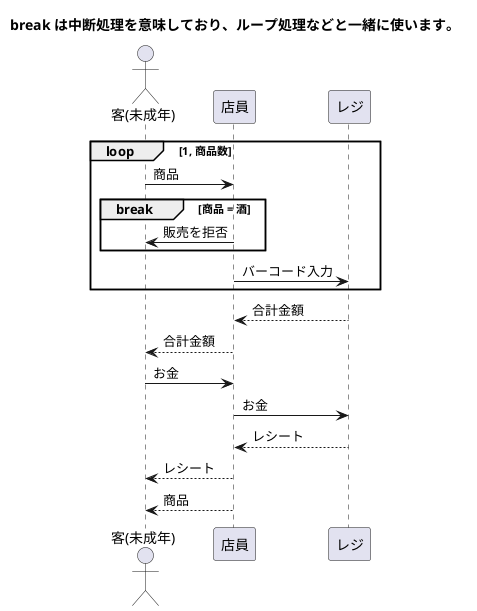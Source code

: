 @startuml{plantuml_seq_cf_break.png}
title break は中断処理を意味しており、ループ処理などと一緒に使います。

actor "客(未成年)" as guest

loop 1, 商品数
  guest -> 店員 : 商品
  break 商品 = 酒
    guest <- 店員 : 販売を拒否
  end
  店員 -> レジ : バーコード入力
end
店員 <-- レジ : 合計金額
guest <-- 店員 : 合計金額
guest -> 店員 : お金
店員 -> レジ : お金
店員 <-- レジ : レシート
guest <-- 店員 : レシート
guest <-- 店員 : 商品
@enduml
